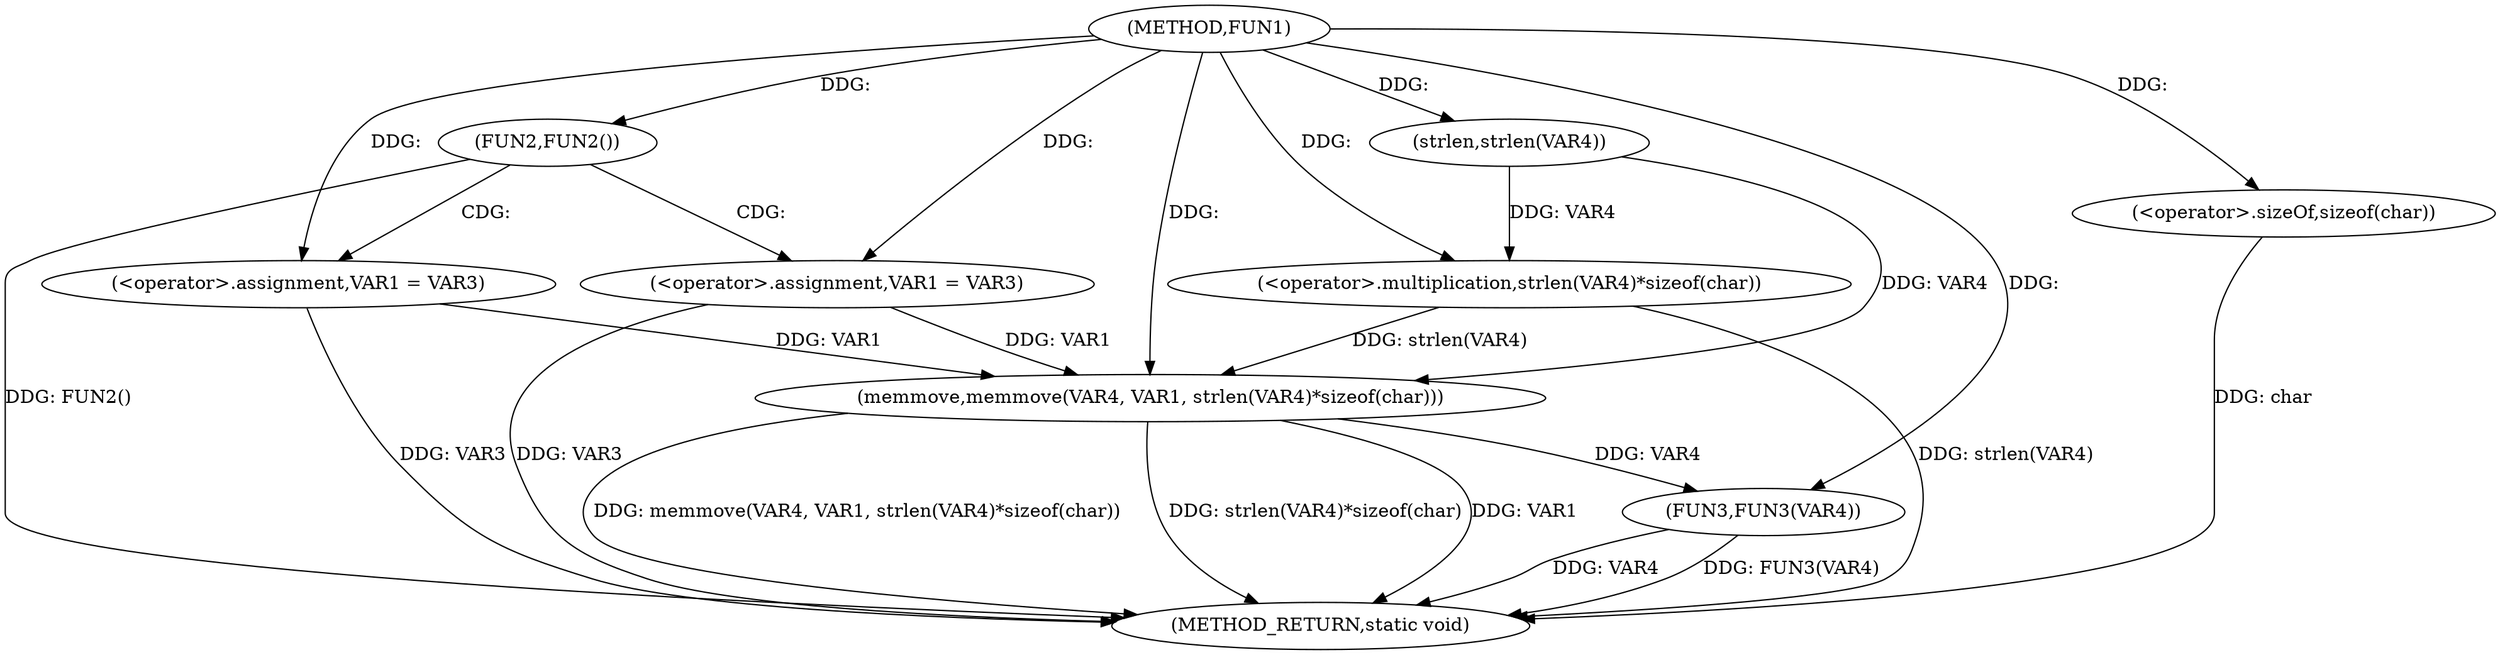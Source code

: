 digraph FUN1 {  
"1000100" [label = "(METHOD,FUN1)" ]
"1000128" [label = "(METHOD_RETURN,static void)" ]
"1000106" [label = "(FUN2,FUN2())" ]
"1000108" [label = "(<operator>.assignment,VAR1 = VAR3)" ]
"1000113" [label = "(<operator>.assignment,VAR1 = VAR3)" ]
"1000118" [label = "(memmove,memmove(VAR4, VAR1, strlen(VAR4)*sizeof(char)))" ]
"1000121" [label = "(<operator>.multiplication,strlen(VAR4)*sizeof(char))" ]
"1000122" [label = "(strlen,strlen(VAR4))" ]
"1000124" [label = "(<operator>.sizeOf,sizeof(char))" ]
"1000126" [label = "(FUN3,FUN3(VAR4))" ]
  "1000126" -> "1000128"  [ label = "DDG: FUN3(VAR4)"] 
  "1000124" -> "1000128"  [ label = "DDG: char"] 
  "1000126" -> "1000128"  [ label = "DDG: VAR4"] 
  "1000118" -> "1000128"  [ label = "DDG: memmove(VAR4, VAR1, strlen(VAR4)*sizeof(char))"] 
  "1000121" -> "1000128"  [ label = "DDG: strlen(VAR4)"] 
  "1000106" -> "1000128"  [ label = "DDG: FUN2()"] 
  "1000113" -> "1000128"  [ label = "DDG: VAR3"] 
  "1000118" -> "1000128"  [ label = "DDG: strlen(VAR4)*sizeof(char)"] 
  "1000108" -> "1000128"  [ label = "DDG: VAR3"] 
  "1000118" -> "1000128"  [ label = "DDG: VAR1"] 
  "1000100" -> "1000106"  [ label = "DDG: "] 
  "1000100" -> "1000108"  [ label = "DDG: "] 
  "1000100" -> "1000113"  [ label = "DDG: "] 
  "1000122" -> "1000118"  [ label = "DDG: VAR4"] 
  "1000100" -> "1000118"  [ label = "DDG: "] 
  "1000113" -> "1000118"  [ label = "DDG: VAR1"] 
  "1000108" -> "1000118"  [ label = "DDG: VAR1"] 
  "1000121" -> "1000118"  [ label = "DDG: strlen(VAR4)"] 
  "1000122" -> "1000121"  [ label = "DDG: VAR4"] 
  "1000100" -> "1000122"  [ label = "DDG: "] 
  "1000100" -> "1000121"  [ label = "DDG: "] 
  "1000100" -> "1000124"  [ label = "DDG: "] 
  "1000118" -> "1000126"  [ label = "DDG: VAR4"] 
  "1000100" -> "1000126"  [ label = "DDG: "] 
  "1000106" -> "1000108"  [ label = "CDG: "] 
  "1000106" -> "1000113"  [ label = "CDG: "] 
}
